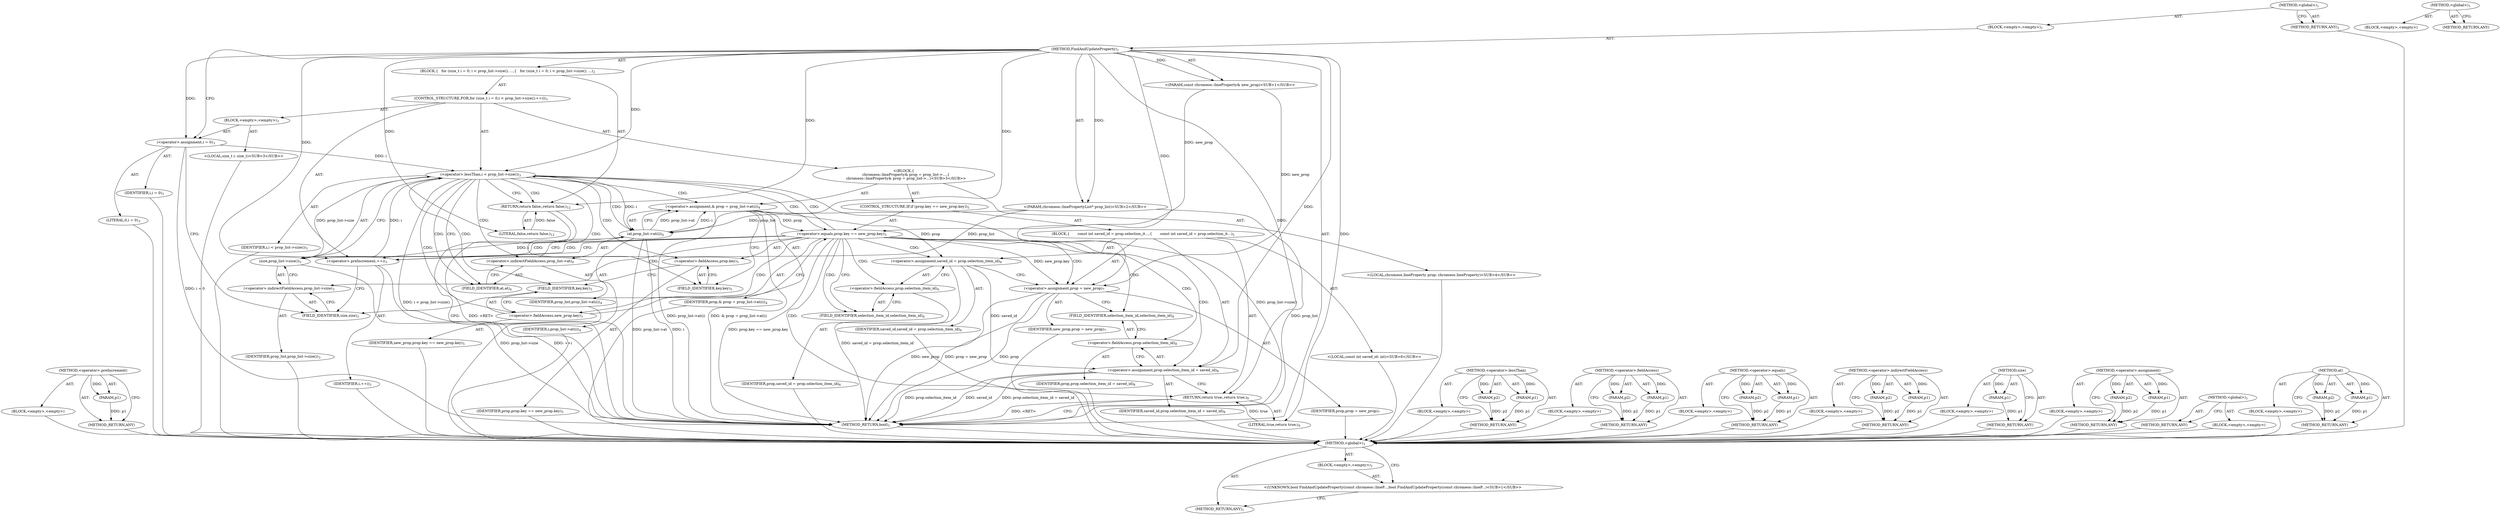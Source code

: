 digraph "&lt;global&gt;" {
vulnerable_106 [label=<(METHOD,&lt;operator&gt;.preIncrement)>];
vulnerable_107 [label=<(PARAM,p1)>];
vulnerable_108 [label=<(BLOCK,&lt;empty&gt;,&lt;empty&gt;)>];
vulnerable_109 [label=<(METHOD_RETURN,ANY)>];
vulnerable_6 [label=<(METHOD,&lt;global&gt;)<SUB>1</SUB>>];
vulnerable_7 [label=<(BLOCK,&lt;empty&gt;,&lt;empty&gt;)<SUB>1</SUB>>];
vulnerable_8 [label=<(METHOD,FindAndUpdateProperty)<SUB>1</SUB>>];
vulnerable_9 [label="<(PARAM,const chromeos::ImeProperty&amp; new_prop)<SUB>1</SUB>>"];
vulnerable_10 [label="<(PARAM,chromeos::ImePropertyList* prop_list)<SUB>2</SUB>>"];
vulnerable_11 [label=<(BLOCK,{
   for (size_t i = 0; i &lt; prop_list-&gt;size(); ...,{
   for (size_t i = 0; i &lt; prop_list-&gt;size(); ...)<SUB>2</SUB>>];
vulnerable_12 [label=<(CONTROL_STRUCTURE,FOR,for (size_t i = 0;i &lt; prop_list-&gt;size();++i))<SUB>3</SUB>>];
vulnerable_13 [label=<(BLOCK,&lt;empty&gt;,&lt;empty&gt;)<SUB>3</SUB>>];
vulnerable_14 [label="<(LOCAL,size_t i: size_t)<SUB>3</SUB>>"];
vulnerable_15 [label=<(&lt;operator&gt;.assignment,i = 0)<SUB>3</SUB>>];
vulnerable_16 [label=<(IDENTIFIER,i,i = 0)<SUB>3</SUB>>];
vulnerable_17 [label=<(LITERAL,0,i = 0)<SUB>3</SUB>>];
vulnerable_18 [label=<(&lt;operator&gt;.lessThan,i &lt; prop_list-&gt;size())<SUB>3</SUB>>];
vulnerable_19 [label=<(IDENTIFIER,i,i &lt; prop_list-&gt;size())<SUB>3</SUB>>];
vulnerable_20 [label=<(size,prop_list-&gt;size())<SUB>3</SUB>>];
vulnerable_21 [label=<(&lt;operator&gt;.indirectFieldAccess,prop_list-&gt;size)<SUB>3</SUB>>];
vulnerable_22 [label=<(IDENTIFIER,prop_list,prop_list-&gt;size())<SUB>3</SUB>>];
vulnerable_23 [label=<(FIELD_IDENTIFIER,size,size)<SUB>3</SUB>>];
vulnerable_24 [label=<(&lt;operator&gt;.preIncrement,++i)<SUB>3</SUB>>];
vulnerable_25 [label=<(IDENTIFIER,i,++i)<SUB>3</SUB>>];
vulnerable_26 [label="<(BLOCK,{
    chromeos::ImeProperty&amp; prop = prop_list-&gt;...,{
    chromeos::ImeProperty&amp; prop = prop_list-&gt;...)<SUB>3</SUB>>"];
vulnerable_27 [label="<(LOCAL,chromeos.ImeProperty prop: chromeos.ImeProperty)<SUB>4</SUB>>"];
vulnerable_28 [label=<(&lt;operator&gt;.assignment,&amp; prop = prop_list-&gt;at(i))<SUB>4</SUB>>];
vulnerable_29 [label=<(IDENTIFIER,prop,&amp; prop = prop_list-&gt;at(i))<SUB>4</SUB>>];
vulnerable_30 [label=<(at,prop_list-&gt;at(i))<SUB>4</SUB>>];
vulnerable_31 [label=<(&lt;operator&gt;.indirectFieldAccess,prop_list-&gt;at)<SUB>4</SUB>>];
vulnerable_32 [label=<(IDENTIFIER,prop_list,prop_list-&gt;at(i))<SUB>4</SUB>>];
vulnerable_33 [label=<(FIELD_IDENTIFIER,at,at)<SUB>4</SUB>>];
vulnerable_34 [label=<(IDENTIFIER,i,prop_list-&gt;at(i))<SUB>4</SUB>>];
vulnerable_35 [label=<(CONTROL_STRUCTURE,IF,if (prop.key == new_prop.key))<SUB>5</SUB>>];
vulnerable_36 [label=<(&lt;operator&gt;.equals,prop.key == new_prop.key)<SUB>5</SUB>>];
vulnerable_37 [label=<(&lt;operator&gt;.fieldAccess,prop.key)<SUB>5</SUB>>];
vulnerable_38 [label=<(IDENTIFIER,prop,prop.key == new_prop.key)<SUB>5</SUB>>];
vulnerable_39 [label=<(FIELD_IDENTIFIER,key,key)<SUB>5</SUB>>];
vulnerable_40 [label=<(&lt;operator&gt;.fieldAccess,new_prop.key)<SUB>5</SUB>>];
vulnerable_41 [label=<(IDENTIFIER,new_prop,prop.key == new_prop.key)<SUB>5</SUB>>];
vulnerable_42 [label=<(FIELD_IDENTIFIER,key,key)<SUB>5</SUB>>];
vulnerable_43 [label=<(BLOCK,{
       const int saved_id = prop.selection_it...,{
       const int saved_id = prop.selection_it...)<SUB>5</SUB>>];
vulnerable_44 [label="<(LOCAL,const int saved_id: int)<SUB>6</SUB>>"];
vulnerable_45 [label=<(&lt;operator&gt;.assignment,saved_id = prop.selection_item_id)<SUB>6</SUB>>];
vulnerable_46 [label=<(IDENTIFIER,saved_id,saved_id = prop.selection_item_id)<SUB>6</SUB>>];
vulnerable_47 [label=<(&lt;operator&gt;.fieldAccess,prop.selection_item_id)<SUB>6</SUB>>];
vulnerable_48 [label=<(IDENTIFIER,prop,saved_id = prop.selection_item_id)<SUB>6</SUB>>];
vulnerable_49 [label=<(FIELD_IDENTIFIER,selection_item_id,selection_item_id)<SUB>6</SUB>>];
vulnerable_50 [label=<(&lt;operator&gt;.assignment,prop = new_prop)<SUB>7</SUB>>];
vulnerable_51 [label=<(IDENTIFIER,prop,prop = new_prop)<SUB>7</SUB>>];
vulnerable_52 [label=<(IDENTIFIER,new_prop,prop = new_prop)<SUB>7</SUB>>];
vulnerable_53 [label=<(&lt;operator&gt;.assignment,prop.selection_item_id = saved_id)<SUB>8</SUB>>];
vulnerable_54 [label=<(&lt;operator&gt;.fieldAccess,prop.selection_item_id)<SUB>8</SUB>>];
vulnerable_55 [label=<(IDENTIFIER,prop,prop.selection_item_id = saved_id)<SUB>8</SUB>>];
vulnerable_56 [label=<(FIELD_IDENTIFIER,selection_item_id,selection_item_id)<SUB>8</SUB>>];
vulnerable_57 [label=<(IDENTIFIER,saved_id,prop.selection_item_id = saved_id)<SUB>8</SUB>>];
vulnerable_58 [label=<(RETURN,return true;,return true;)<SUB>9</SUB>>];
vulnerable_59 [label=<(LITERAL,true,return true;)<SUB>9</SUB>>];
vulnerable_60 [label=<(RETURN,return false;,return false;)<SUB>12</SUB>>];
vulnerable_61 [label=<(LITERAL,false,return false;)<SUB>12</SUB>>];
vulnerable_62 [label=<(METHOD_RETURN,bool)<SUB>1</SUB>>];
vulnerable_64 [label=<(METHOD_RETURN,ANY)<SUB>1</SUB>>];
vulnerable_92 [label=<(METHOD,&lt;operator&gt;.lessThan)>];
vulnerable_93 [label=<(PARAM,p1)>];
vulnerable_94 [label=<(PARAM,p2)>];
vulnerable_95 [label=<(BLOCK,&lt;empty&gt;,&lt;empty&gt;)>];
vulnerable_96 [label=<(METHOD_RETURN,ANY)>];
vulnerable_120 [label=<(METHOD,&lt;operator&gt;.fieldAccess)>];
vulnerable_121 [label=<(PARAM,p1)>];
vulnerable_122 [label=<(PARAM,p2)>];
vulnerable_123 [label=<(BLOCK,&lt;empty&gt;,&lt;empty&gt;)>];
vulnerable_124 [label=<(METHOD_RETURN,ANY)>];
vulnerable_115 [label=<(METHOD,&lt;operator&gt;.equals)>];
vulnerable_116 [label=<(PARAM,p1)>];
vulnerable_117 [label=<(PARAM,p2)>];
vulnerable_118 [label=<(BLOCK,&lt;empty&gt;,&lt;empty&gt;)>];
vulnerable_119 [label=<(METHOD_RETURN,ANY)>];
vulnerable_101 [label=<(METHOD,&lt;operator&gt;.indirectFieldAccess)>];
vulnerable_102 [label=<(PARAM,p1)>];
vulnerable_103 [label=<(PARAM,p2)>];
vulnerable_104 [label=<(BLOCK,&lt;empty&gt;,&lt;empty&gt;)>];
vulnerable_105 [label=<(METHOD_RETURN,ANY)>];
vulnerable_97 [label=<(METHOD,size)>];
vulnerable_98 [label=<(PARAM,p1)>];
vulnerable_99 [label=<(BLOCK,&lt;empty&gt;,&lt;empty&gt;)>];
vulnerable_100 [label=<(METHOD_RETURN,ANY)>];
vulnerable_87 [label=<(METHOD,&lt;operator&gt;.assignment)>];
vulnerable_88 [label=<(PARAM,p1)>];
vulnerable_89 [label=<(PARAM,p2)>];
vulnerable_90 [label=<(BLOCK,&lt;empty&gt;,&lt;empty&gt;)>];
vulnerable_91 [label=<(METHOD_RETURN,ANY)>];
vulnerable_81 [label=<(METHOD,&lt;global&gt;)<SUB>1</SUB>>];
vulnerable_82 [label=<(BLOCK,&lt;empty&gt;,&lt;empty&gt;)>];
vulnerable_83 [label=<(METHOD_RETURN,ANY)>];
vulnerable_110 [label=<(METHOD,at)>];
vulnerable_111 [label=<(PARAM,p1)>];
vulnerable_112 [label=<(PARAM,p2)>];
vulnerable_113 [label=<(BLOCK,&lt;empty&gt;,&lt;empty&gt;)>];
vulnerable_114 [label=<(METHOD_RETURN,ANY)>];
fixed_6 [label=<(METHOD,&lt;global&gt;)<SUB>1</SUB>>];
fixed_7 [label=<(BLOCK,&lt;empty&gt;,&lt;empty&gt;)<SUB>1</SUB>>];
fixed_8 [label="<(UNKNOWN,bool FindAndUpdateProperty(const chromeos::ImeP...,bool FindAndUpdateProperty(const chromeos::ImeP...)<SUB>1</SUB>>"];
fixed_9 [label=<(METHOD_RETURN,ANY)<SUB>1</SUB>>];
fixed_14 [label=<(METHOD,&lt;global&gt;)<SUB>1</SUB>>];
fixed_15 [label=<(BLOCK,&lt;empty&gt;,&lt;empty&gt;)>];
fixed_16 [label=<(METHOD_RETURN,ANY)>];
vulnerable_106 -> vulnerable_107  [key=0, label="AST: "];
vulnerable_106 -> vulnerable_107  [key=1, label="DDG: "];
vulnerable_106 -> vulnerable_108  [key=0, label="AST: "];
vulnerable_106 -> vulnerable_109  [key=0, label="AST: "];
vulnerable_106 -> vulnerable_109  [key=1, label="CFG: "];
vulnerable_107 -> vulnerable_109  [key=0, label="DDG: p1"];
vulnerable_108 -> fixed_6  [key=0];
vulnerable_109 -> fixed_6  [key=0];
vulnerable_6 -> vulnerable_7  [key=0, label="AST: "];
vulnerable_6 -> vulnerable_64  [key=0, label="AST: "];
vulnerable_6 -> vulnerable_64  [key=1, label="CFG: "];
vulnerable_7 -> vulnerable_8  [key=0, label="AST: "];
vulnerable_8 -> vulnerable_9  [key=0, label="AST: "];
vulnerable_8 -> vulnerable_9  [key=1, label="DDG: "];
vulnerable_8 -> vulnerable_10  [key=0, label="AST: "];
vulnerable_8 -> vulnerable_10  [key=1, label="DDG: "];
vulnerable_8 -> vulnerable_11  [key=0, label="AST: "];
vulnerable_8 -> vulnerable_62  [key=0, label="AST: "];
vulnerable_8 -> vulnerable_15  [key=0, label="CFG: "];
vulnerable_8 -> vulnerable_15  [key=1, label="DDG: "];
vulnerable_8 -> vulnerable_60  [key=0, label="DDG: "];
vulnerable_8 -> vulnerable_61  [key=0, label="DDG: "];
vulnerable_8 -> vulnerable_18  [key=0, label="DDG: "];
vulnerable_8 -> vulnerable_24  [key=0, label="DDG: "];
vulnerable_8 -> vulnerable_30  [key=0, label="DDG: "];
vulnerable_8 -> vulnerable_50  [key=0, label="DDG: "];
vulnerable_8 -> vulnerable_53  [key=0, label="DDG: "];
vulnerable_8 -> vulnerable_58  [key=0, label="DDG: "];
vulnerable_8 -> vulnerable_59  [key=0, label="DDG: "];
vulnerable_9 -> vulnerable_36  [key=0, label="DDG: new_prop"];
vulnerable_9 -> vulnerable_50  [key=0, label="DDG: new_prop"];
vulnerable_10 -> vulnerable_62  [key=0, label="DDG: prop_list"];
vulnerable_10 -> vulnerable_20  [key=0, label="DDG: prop_list"];
vulnerable_10 -> vulnerable_30  [key=0, label="DDG: prop_list"];
vulnerable_11 -> vulnerable_12  [key=0, label="AST: "];
vulnerable_11 -> vulnerable_60  [key=0, label="AST: "];
vulnerable_12 -> vulnerable_13  [key=0, label="AST: "];
vulnerable_12 -> vulnerable_18  [key=0, label="AST: "];
vulnerable_12 -> vulnerable_24  [key=0, label="AST: "];
vulnerable_12 -> vulnerable_26  [key=0, label="AST: "];
vulnerable_13 -> vulnerable_14  [key=0, label="AST: "];
vulnerable_13 -> vulnerable_15  [key=0, label="AST: "];
vulnerable_14 -> fixed_6  [key=0];
vulnerable_15 -> vulnerable_16  [key=0, label="AST: "];
vulnerable_15 -> vulnerable_17  [key=0, label="AST: "];
vulnerable_15 -> vulnerable_23  [key=0, label="CFG: "];
vulnerable_15 -> vulnerable_62  [key=0, label="DDG: i = 0"];
vulnerable_15 -> vulnerable_18  [key=0, label="DDG: i"];
vulnerable_16 -> fixed_6  [key=0];
vulnerable_17 -> fixed_6  [key=0];
vulnerable_18 -> vulnerable_19  [key=0, label="AST: "];
vulnerable_18 -> vulnerable_20  [key=0, label="AST: "];
vulnerable_18 -> vulnerable_33  [key=0, label="CFG: "];
vulnerable_18 -> vulnerable_33  [key=1, label="CDG: "];
vulnerable_18 -> vulnerable_60  [key=0, label="CFG: "];
vulnerable_18 -> vulnerable_60  [key=1, label="CDG: "];
vulnerable_18 -> vulnerable_62  [key=0, label="DDG: prop_list-&gt;size()"];
vulnerable_18 -> vulnerable_62  [key=1, label="DDG: i &lt; prop_list-&gt;size()"];
vulnerable_18 -> vulnerable_30  [key=0, label="DDG: i"];
vulnerable_18 -> vulnerable_30  [key=1, label="CDG: "];
vulnerable_18 -> vulnerable_42  [key=0, label="CDG: "];
vulnerable_18 -> vulnerable_28  [key=0, label="CDG: "];
vulnerable_18 -> vulnerable_36  [key=0, label="CDG: "];
vulnerable_18 -> vulnerable_37  [key=0, label="CDG: "];
vulnerable_18 -> vulnerable_40  [key=0, label="CDG: "];
vulnerable_18 -> vulnerable_39  [key=0, label="CDG: "];
vulnerable_18 -> vulnerable_31  [key=0, label="CDG: "];
vulnerable_19 -> fixed_6  [key=0];
vulnerable_20 -> vulnerable_21  [key=0, label="AST: "];
vulnerable_20 -> vulnerable_18  [key=0, label="CFG: "];
vulnerable_20 -> vulnerable_18  [key=1, label="DDG: prop_list-&gt;size"];
vulnerable_20 -> vulnerable_62  [key=0, label="DDG: prop_list-&gt;size"];
vulnerable_21 -> vulnerable_22  [key=0, label="AST: "];
vulnerable_21 -> vulnerable_23  [key=0, label="AST: "];
vulnerable_21 -> vulnerable_20  [key=0, label="CFG: "];
vulnerable_22 -> fixed_6  [key=0];
vulnerable_23 -> vulnerable_21  [key=0, label="CFG: "];
vulnerable_24 -> vulnerable_25  [key=0, label="AST: "];
vulnerable_24 -> vulnerable_23  [key=0, label="CFG: "];
vulnerable_24 -> vulnerable_62  [key=0, label="DDG: ++i"];
vulnerable_24 -> vulnerable_18  [key=0, label="DDG: i"];
vulnerable_25 -> fixed_6  [key=0];
vulnerable_26 -> vulnerable_27  [key=0, label="AST: "];
vulnerable_26 -> vulnerable_28  [key=0, label="AST: "];
vulnerable_26 -> vulnerable_35  [key=0, label="AST: "];
vulnerable_27 -> fixed_6  [key=0];
vulnerable_28 -> vulnerable_29  [key=0, label="AST: "];
vulnerable_28 -> vulnerable_30  [key=0, label="AST: "];
vulnerable_28 -> vulnerable_39  [key=0, label="CFG: "];
vulnerable_28 -> vulnerable_62  [key=0, label="DDG: prop_list-&gt;at(i)"];
vulnerable_28 -> vulnerable_62  [key=1, label="DDG: &amp; prop = prop_list-&gt;at(i)"];
vulnerable_28 -> vulnerable_36  [key=0, label="DDG: prop"];
vulnerable_28 -> vulnerable_45  [key=0, label="DDG: prop"];
vulnerable_29 -> fixed_6  [key=0];
vulnerable_30 -> vulnerable_31  [key=0, label="AST: "];
vulnerable_30 -> vulnerable_34  [key=0, label="AST: "];
vulnerable_30 -> vulnerable_28  [key=0, label="CFG: "];
vulnerable_30 -> vulnerable_28  [key=1, label="DDG: prop_list-&gt;at"];
vulnerable_30 -> vulnerable_28  [key=2, label="DDG: i"];
vulnerable_30 -> vulnerable_62  [key=0, label="DDG: prop_list-&gt;at"];
vulnerable_30 -> vulnerable_62  [key=1, label="DDG: i"];
vulnerable_30 -> vulnerable_24  [key=0, label="DDG: i"];
vulnerable_31 -> vulnerable_32  [key=0, label="AST: "];
vulnerable_31 -> vulnerable_33  [key=0, label="AST: "];
vulnerable_31 -> vulnerable_30  [key=0, label="CFG: "];
vulnerable_32 -> fixed_6  [key=0];
vulnerable_33 -> vulnerable_31  [key=0, label="CFG: "];
vulnerable_34 -> fixed_6  [key=0];
vulnerable_35 -> vulnerable_36  [key=0, label="AST: "];
vulnerable_35 -> vulnerable_43  [key=0, label="AST: "];
vulnerable_36 -> vulnerable_37  [key=0, label="AST: "];
vulnerable_36 -> vulnerable_40  [key=0, label="AST: "];
vulnerable_36 -> vulnerable_49  [key=0, label="CFG: "];
vulnerable_36 -> vulnerable_49  [key=1, label="CDG: "];
vulnerable_36 -> vulnerable_24  [key=0, label="CFG: "];
vulnerable_36 -> vulnerable_24  [key=1, label="CDG: "];
vulnerable_36 -> vulnerable_62  [key=0, label="DDG: prop.key == new_prop.key"];
vulnerable_36 -> vulnerable_50  [key=0, label="DDG: new_prop.key"];
vulnerable_36 -> vulnerable_50  [key=1, label="CDG: "];
vulnerable_36 -> vulnerable_47  [key=0, label="CDG: "];
vulnerable_36 -> vulnerable_21  [key=0, label="CDG: "];
vulnerable_36 -> vulnerable_58  [key=0, label="CDG: "];
vulnerable_36 -> vulnerable_23  [key=0, label="CDG: "];
vulnerable_36 -> vulnerable_53  [key=0, label="CDG: "];
vulnerable_36 -> vulnerable_20  [key=0, label="CDG: "];
vulnerable_36 -> vulnerable_56  [key=0, label="CDG: "];
vulnerable_36 -> vulnerable_45  [key=0, label="CDG: "];
vulnerable_36 -> vulnerable_18  [key=0, label="CDG: "];
vulnerable_36 -> vulnerable_54  [key=0, label="CDG: "];
vulnerable_37 -> vulnerable_38  [key=0, label="AST: "];
vulnerable_37 -> vulnerable_39  [key=0, label="AST: "];
vulnerable_37 -> vulnerable_42  [key=0, label="CFG: "];
vulnerable_38 -> fixed_6  [key=0];
vulnerable_39 -> vulnerable_37  [key=0, label="CFG: "];
vulnerable_40 -> vulnerable_41  [key=0, label="AST: "];
vulnerable_40 -> vulnerable_42  [key=0, label="AST: "];
vulnerable_40 -> vulnerable_36  [key=0, label="CFG: "];
vulnerable_41 -> fixed_6  [key=0];
vulnerable_42 -> vulnerable_40  [key=0, label="CFG: "];
vulnerable_43 -> vulnerable_44  [key=0, label="AST: "];
vulnerable_43 -> vulnerable_45  [key=0, label="AST: "];
vulnerable_43 -> vulnerable_50  [key=0, label="AST: "];
vulnerable_43 -> vulnerable_53  [key=0, label="AST: "];
vulnerable_43 -> vulnerable_58  [key=0, label="AST: "];
vulnerable_44 -> fixed_6  [key=0];
vulnerable_45 -> vulnerable_46  [key=0, label="AST: "];
vulnerable_45 -> vulnerable_47  [key=0, label="AST: "];
vulnerable_45 -> vulnerable_50  [key=0, label="CFG: "];
vulnerable_45 -> vulnerable_62  [key=0, label="DDG: saved_id = prop.selection_item_id"];
vulnerable_45 -> vulnerable_53  [key=0, label="DDG: saved_id"];
vulnerable_46 -> fixed_6  [key=0];
vulnerable_47 -> vulnerable_48  [key=0, label="AST: "];
vulnerable_47 -> vulnerable_49  [key=0, label="AST: "];
vulnerable_47 -> vulnerable_45  [key=0, label="CFG: "];
vulnerable_48 -> fixed_6  [key=0];
vulnerable_49 -> vulnerable_47  [key=0, label="CFG: "];
vulnerable_50 -> vulnerable_51  [key=0, label="AST: "];
vulnerable_50 -> vulnerable_52  [key=0, label="AST: "];
vulnerable_50 -> vulnerable_56  [key=0, label="CFG: "];
vulnerable_50 -> vulnerable_62  [key=0, label="DDG: prop"];
vulnerable_50 -> vulnerable_62  [key=1, label="DDG: new_prop"];
vulnerable_50 -> vulnerable_62  [key=2, label="DDG: prop = new_prop"];
vulnerable_51 -> fixed_6  [key=0];
vulnerable_52 -> fixed_6  [key=0];
vulnerable_53 -> vulnerable_54  [key=0, label="AST: "];
vulnerable_53 -> vulnerable_57  [key=0, label="AST: "];
vulnerable_53 -> vulnerable_58  [key=0, label="CFG: "];
vulnerable_53 -> vulnerable_62  [key=0, label="DDG: prop.selection_item_id"];
vulnerable_53 -> vulnerable_62  [key=1, label="DDG: saved_id"];
vulnerable_53 -> vulnerable_62  [key=2, label="DDG: prop.selection_item_id = saved_id"];
vulnerable_54 -> vulnerable_55  [key=0, label="AST: "];
vulnerable_54 -> vulnerable_56  [key=0, label="AST: "];
vulnerable_54 -> vulnerable_53  [key=0, label="CFG: "];
vulnerable_55 -> fixed_6  [key=0];
vulnerable_56 -> vulnerable_54  [key=0, label="CFG: "];
vulnerable_57 -> fixed_6  [key=0];
vulnerable_58 -> vulnerable_59  [key=0, label="AST: "];
vulnerable_58 -> vulnerable_62  [key=0, label="CFG: "];
vulnerable_58 -> vulnerable_62  [key=1, label="DDG: &lt;RET&gt;"];
vulnerable_59 -> vulnerable_58  [key=0, label="DDG: true"];
vulnerable_60 -> vulnerable_61  [key=0, label="AST: "];
vulnerable_60 -> vulnerable_62  [key=0, label="CFG: "];
vulnerable_60 -> vulnerable_62  [key=1, label="DDG: &lt;RET&gt;"];
vulnerable_61 -> vulnerable_60  [key=0, label="DDG: false"];
vulnerable_62 -> fixed_6  [key=0];
vulnerable_64 -> fixed_6  [key=0];
vulnerable_92 -> vulnerable_93  [key=0, label="AST: "];
vulnerable_92 -> vulnerable_93  [key=1, label="DDG: "];
vulnerable_92 -> vulnerable_95  [key=0, label="AST: "];
vulnerable_92 -> vulnerable_94  [key=0, label="AST: "];
vulnerable_92 -> vulnerable_94  [key=1, label="DDG: "];
vulnerable_92 -> vulnerable_96  [key=0, label="AST: "];
vulnerable_92 -> vulnerable_96  [key=1, label="CFG: "];
vulnerable_93 -> vulnerable_96  [key=0, label="DDG: p1"];
vulnerable_94 -> vulnerable_96  [key=0, label="DDG: p2"];
vulnerable_95 -> fixed_6  [key=0];
vulnerable_96 -> fixed_6  [key=0];
vulnerable_120 -> vulnerable_121  [key=0, label="AST: "];
vulnerable_120 -> vulnerable_121  [key=1, label="DDG: "];
vulnerable_120 -> vulnerable_123  [key=0, label="AST: "];
vulnerable_120 -> vulnerable_122  [key=0, label="AST: "];
vulnerable_120 -> vulnerable_122  [key=1, label="DDG: "];
vulnerable_120 -> vulnerable_124  [key=0, label="AST: "];
vulnerable_120 -> vulnerable_124  [key=1, label="CFG: "];
vulnerable_121 -> vulnerable_124  [key=0, label="DDG: p1"];
vulnerable_122 -> vulnerable_124  [key=0, label="DDG: p2"];
vulnerable_123 -> fixed_6  [key=0];
vulnerable_124 -> fixed_6  [key=0];
vulnerable_115 -> vulnerable_116  [key=0, label="AST: "];
vulnerable_115 -> vulnerable_116  [key=1, label="DDG: "];
vulnerable_115 -> vulnerable_118  [key=0, label="AST: "];
vulnerable_115 -> vulnerable_117  [key=0, label="AST: "];
vulnerable_115 -> vulnerable_117  [key=1, label="DDG: "];
vulnerable_115 -> vulnerable_119  [key=0, label="AST: "];
vulnerable_115 -> vulnerable_119  [key=1, label="CFG: "];
vulnerable_116 -> vulnerable_119  [key=0, label="DDG: p1"];
vulnerable_117 -> vulnerable_119  [key=0, label="DDG: p2"];
vulnerable_118 -> fixed_6  [key=0];
vulnerable_119 -> fixed_6  [key=0];
vulnerable_101 -> vulnerable_102  [key=0, label="AST: "];
vulnerable_101 -> vulnerable_102  [key=1, label="DDG: "];
vulnerable_101 -> vulnerable_104  [key=0, label="AST: "];
vulnerable_101 -> vulnerable_103  [key=0, label="AST: "];
vulnerable_101 -> vulnerable_103  [key=1, label="DDG: "];
vulnerable_101 -> vulnerable_105  [key=0, label="AST: "];
vulnerable_101 -> vulnerable_105  [key=1, label="CFG: "];
vulnerable_102 -> vulnerable_105  [key=0, label="DDG: p1"];
vulnerable_103 -> vulnerable_105  [key=0, label="DDG: p2"];
vulnerable_104 -> fixed_6  [key=0];
vulnerable_105 -> fixed_6  [key=0];
vulnerable_97 -> vulnerable_98  [key=0, label="AST: "];
vulnerable_97 -> vulnerable_98  [key=1, label="DDG: "];
vulnerable_97 -> vulnerable_99  [key=0, label="AST: "];
vulnerable_97 -> vulnerable_100  [key=0, label="AST: "];
vulnerable_97 -> vulnerable_100  [key=1, label="CFG: "];
vulnerable_98 -> vulnerable_100  [key=0, label="DDG: p1"];
vulnerable_99 -> fixed_6  [key=0];
vulnerable_100 -> fixed_6  [key=0];
vulnerable_87 -> vulnerable_88  [key=0, label="AST: "];
vulnerable_87 -> vulnerable_88  [key=1, label="DDG: "];
vulnerable_87 -> vulnerable_90  [key=0, label="AST: "];
vulnerable_87 -> vulnerable_89  [key=0, label="AST: "];
vulnerable_87 -> vulnerable_89  [key=1, label="DDG: "];
vulnerable_87 -> vulnerable_91  [key=0, label="AST: "];
vulnerable_87 -> vulnerable_91  [key=1, label="CFG: "];
vulnerable_88 -> vulnerable_91  [key=0, label="DDG: p1"];
vulnerable_89 -> vulnerable_91  [key=0, label="DDG: p2"];
vulnerable_90 -> fixed_6  [key=0];
vulnerable_91 -> fixed_6  [key=0];
vulnerable_81 -> vulnerable_82  [key=0, label="AST: "];
vulnerable_81 -> vulnerable_83  [key=0, label="AST: "];
vulnerable_81 -> vulnerable_83  [key=1, label="CFG: "];
vulnerable_82 -> fixed_6  [key=0];
vulnerable_83 -> fixed_6  [key=0];
vulnerable_110 -> vulnerable_111  [key=0, label="AST: "];
vulnerable_110 -> vulnerable_111  [key=1, label="DDG: "];
vulnerable_110 -> vulnerable_113  [key=0, label="AST: "];
vulnerable_110 -> vulnerable_112  [key=0, label="AST: "];
vulnerable_110 -> vulnerable_112  [key=1, label="DDG: "];
vulnerable_110 -> vulnerable_114  [key=0, label="AST: "];
vulnerable_110 -> vulnerable_114  [key=1, label="CFG: "];
vulnerable_111 -> vulnerable_114  [key=0, label="DDG: p1"];
vulnerable_112 -> vulnerable_114  [key=0, label="DDG: p2"];
vulnerable_113 -> fixed_6  [key=0];
vulnerable_114 -> fixed_6  [key=0];
fixed_6 -> fixed_7  [key=0, label="AST: "];
fixed_6 -> fixed_9  [key=0, label="AST: "];
fixed_6 -> fixed_8  [key=0, label="CFG: "];
fixed_7 -> fixed_8  [key=0, label="AST: "];
fixed_8 -> fixed_9  [key=0, label="CFG: "];
fixed_14 -> fixed_15  [key=0, label="AST: "];
fixed_14 -> fixed_16  [key=0, label="AST: "];
fixed_14 -> fixed_16  [key=1, label="CFG: "];
}
